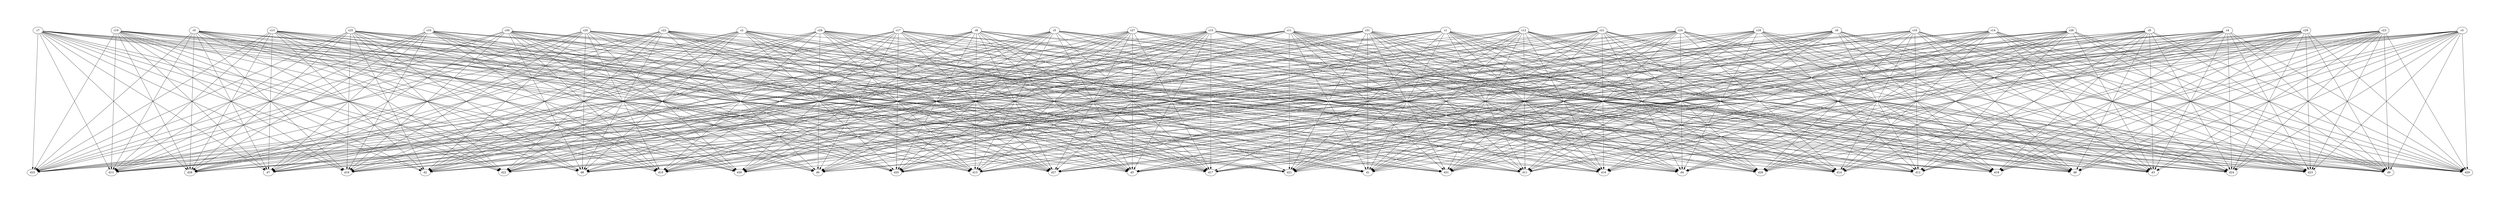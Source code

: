 digraph {
graph [pad="2", nodesep="5", ranksep="10"];
c0 -> d0;
c0 -> d7;
c0 -> d10;
c0 -> d12;
c0 -> d13;
c0 -> d15;
c0 -> d18;
c0 -> d19;
c0 -> d21;
c0 -> d22;
c0 -> d25;
c0 -> d28;
c0 -> d29;
c0 -> d30;
c0 -> d31;
c1 -> d1;
c1 -> d4;
c1 -> d7;
c1 -> d10;
c1 -> d11;
c1 -> d12;
c1 -> d14;
c1 -> d15;
c1 -> d16;
c1 -> d18;
c1 -> d21;
c1 -> d23;
c1 -> d25;
c1 -> d26;
c1 -> d28;
c2 -> d2;
c2 -> d5;
c2 -> d8;
c2 -> d11;
c2 -> d13;
c2 -> d15;
c2 -> d16;
c2 -> d17;
c2 -> d19;
c2 -> d20;
c2 -> d22;
c2 -> d26;
c2 -> d27;
c2 -> d28;
c2 -> d29;
c3 -> d3;
c3 -> d6;
c3 -> d9;
c3 -> d12;
c3 -> d14;
c3 -> d17;
c3 -> d18;
c3 -> d20;
c3 -> d21;
c3 -> d23;
c3 -> d24;
c3 -> d27;
c3 -> d28;
c3 -> d29;
c3 -> d30;
c4 -> d3;
c4 -> d4;
c4 -> d8;
c4 -> d9;
c4 -> d11;
c4 -> d14;
c4 -> d17;
c4 -> d18;
c4 -> d22;
c4 -> d23;
c4 -> d24;
c4 -> d25;
c4 -> d26;
c4 -> d27;
c4 -> d29;
c5 -> d0;
c5 -> d3;
c5 -> d5;
c5 -> d8;
c5 -> d10;
c5 -> d11;
c5 -> d14;
c5 -> d15;
c5 -> d17;
c5 -> d19;
c5 -> d20;
c5 -> d22;
c5 -> d24;
c5 -> d29;
c5 -> d30;
c6 -> d1;
c6 -> d6;
c6 -> d9;
c6 -> d11;
c6 -> d12;
c6 -> d15;
c6 -> d16;
c6 -> d18;
c6 -> d20;
c6 -> d21;
c6 -> d23;
c6 -> d24;
c6 -> d25;
c6 -> d30;
c6 -> d31;
c7 -> d2;
c7 -> d7;
c7 -> d8;
c7 -> d10;
c7 -> d13;
c7 -> d16;
c7 -> d17;
c7 -> d19;
c7 -> d21;
c7 -> d22;
c7 -> d24;
c7 -> d25;
c7 -> d26;
c7 -> d28;
c7 -> d31;
c8 -> d2;
c8 -> d4;
c8 -> d5;
c8 -> d7;
c8 -> d8;
c8 -> d15;
c8 -> d17;
c8 -> d20;
c8 -> d21;
c8 -> d22;
c8 -> d23;
c8 -> d26;
c8 -> d27;
c8 -> d29;
c8 -> d30;
c9 -> d2;
c9 -> d3;
c9 -> d4;
c9 -> d6;
c9 -> d7;
c9 -> d9;
c9 -> d12;
c9 -> d15;
c9 -> d17;
c9 -> d18;
c9 -> d20;
c9 -> d24;
c9 -> d26;
c9 -> d29;
c9 -> d31;
c10 -> d0;
c10 -> d3;
c10 -> d5;
c10 -> d7;
c10 -> d10;
c10 -> d13;
c10 -> d18;
c10 -> d19;
c10 -> d20;
c10 -> d21;
c10 -> d24;
c10 -> d25;
c10 -> d27;
c10 -> d28;
c10 -> d30;
c11 -> d1;
c11 -> d4;
c11 -> d6;
c11 -> d11;
c11 -> d14;
c11 -> d16;
c11 -> d19;
c11 -> d20;
c11 -> d21;
c11 -> d22;
c11 -> d25;
c11 -> d26;
c11 -> d28;
c11 -> d29;
c11 -> d31;
c12 -> d0;
c12 -> d1;
c12 -> d3;
c12 -> d6;
c12 -> d11;
c12 -> d12;
c12 -> d16;
c12 -> d17;
c12 -> d18;
c12 -> d19;
c12 -> d21;
c12 -> d25;
c12 -> d26;
c12 -> d30;
c12 -> d31;
c13 -> d0;
c13 -> d2;
c13 -> d3;
c13 -> d6;
c13 -> d7;
c13 -> d8;
c13 -> d11;
c13 -> d13;
c13 -> d16;
c13 -> d21;
c13 -> d22;
c13 -> d25;
c13 -> d27;
c13 -> d28;
c13 -> d30;
c14 -> d1;
c14 -> d3;
c14 -> d4;
c14 -> d7;
c14 -> d9;
c14 -> d14;
c14 -> d16;
c14 -> d17;
c14 -> d22;
c14 -> d23;
c14 -> d24;
c14 -> d26;
c14 -> d28;
c14 -> d29;
c14 -> d31;
c15 -> d0;
c15 -> d2;
c15 -> d5;
c15 -> d10;
c15 -> d15;
c15 -> d16;
c15 -> d17;
c15 -> d18;
c15 -> d20;
c15 -> d23;
c15 -> d24;
c15 -> d25;
c15 -> d27;
c15 -> d29;
c15 -> d30;
c16 -> d2;
c16 -> d3;
c16 -> d5;
c16 -> d6;
c16 -> d9;
c16 -> d12;
c16 -> d13;
c16 -> d14;
c16 -> d15;
c16 -> d16;
c16 -> d23;
c16 -> d26;
c16 -> d28;
c16 -> d29;
c16 -> d31;
c17 -> d0;
c17 -> d2;
c17 -> d5;
c17 -> d7;
c17 -> d9;
c17 -> d10;
c17 -> d12;
c17 -> d17;
c17 -> d20;
c17 -> d23;
c17 -> d26;
c17 -> d27;
c17 -> d28;
c17 -> d30;
c17 -> d31;
c18 -> d0;
c18 -> d1;
c18 -> d3;
c18 -> d4;
c18 -> d6;
c18 -> d10;
c18 -> d11;
c18 -> d12;
c18 -> d13;
c18 -> d18;
c18 -> d21;
c18 -> d24;
c18 -> d27;
c18 -> d29;
c18 -> d31;
c19 -> d1;
c19 -> d2;
c19 -> d4;
c19 -> d5;
c19 -> d7;
c19 -> d8;
c19 -> d11;
c19 -> d12;
c19 -> d13;
c19 -> d14;
c19 -> d19;
c19 -> d22;
c19 -> d25;
c19 -> d28;
c19 -> d30;
c20 -> d1;
c20 -> d2;
c20 -> d6;
c20 -> d7;
c20 -> d8;
c20 -> d9;
c20 -> d10;
c20 -> d11;
c20 -> d13;
c20 -> d19;
c20 -> d20;
c20 -> d24;
c20 -> d25;
c20 -> d27;
c20 -> d30;
c21 -> d1;
c21 -> d3;
c21 -> d4;
c21 -> d6;
c21 -> d8;
c21 -> d13;
c21 -> d14;
c21 -> d16;
c21 -> d19;
c21 -> d21;
c21 -> d24;
c21 -> d26;
c21 -> d27;
c21 -> d30;
c21 -> d31;
c22 -> d0;
c22 -> d2;
c22 -> d4;
c22 -> d5;
c22 -> d7;
c22 -> d8;
c22 -> d9;
c22 -> d14;
c22 -> d15;
c22 -> d17;
c22 -> d22;
c22 -> d25;
c22 -> d27;
c22 -> d28;
c22 -> d31;
c23 -> d0;
c23 -> d1;
c23 -> d3;
c23 -> d5;
c23 -> d6;
c23 -> d8;
c23 -> d9;
c23 -> d10;
c23 -> d12;
c23 -> d15;
c23 -> d18;
c23 -> d23;
c23 -> d24;
c23 -> d26;
c23 -> d29;
c24 -> d1;
c24 -> d4;
c24 -> d5;
c24 -> d6;
c24 -> d7;
c24 -> d10;
c24 -> d11;
c24 -> d13;
c24 -> d14;
c24 -> d18;
c24 -> d20;
c24 -> d21;
c24 -> d23;
c24 -> d24;
c24 -> d31;
c25 -> d1;
c25 -> d2;
c25 -> d4;
c25 -> d8;
c25 -> d10;
c25 -> d13;
c25 -> d15;
c25 -> d18;
c25 -> d19;
c25 -> d20;
c25 -> d22;
c25 -> d23;
c25 -> d25;
c25 -> d28;
c25 -> d31;
c26 -> d2;
c26 -> d3;
c26 -> d4;
c26 -> d5;
c26 -> d8;
c26 -> d9;
c26 -> d11;
c26 -> d12;
c26 -> d14;
c26 -> d16;
c26 -> d19;
c26 -> d21;
c26 -> d23;
c26 -> d26;
c26 -> d29;
c27 -> d0;
c27 -> d3;
c27 -> d4;
c27 -> d5;
c27 -> d6;
c27 -> d9;
c27 -> d10;
c27 -> d12;
c27 -> d13;
c27 -> d15;
c27 -> d17;
c27 -> d20;
c27 -> d22;
c27 -> d27;
c27 -> d30;
c28 -> d0;
c28 -> d1;
c28 -> d2;
c28 -> d3;
c28 -> d5;
c28 -> d9;
c28 -> d10;
c28 -> d14;
c28 -> d15;
c28 -> d16;
c28 -> d17;
c28 -> d19;
c28 -> d22;
c28 -> d27;
c28 -> d28;
c29 -> d0;
c29 -> d5;
c29 -> d6;
c29 -> d9;
c29 -> d11;
c29 -> d12;
c29 -> d14;
c29 -> d16;
c29 -> d18;
c29 -> d19;
c29 -> d22;
c29 -> d23;
c29 -> d24;
c29 -> d27;
c29 -> d29;
c30 -> d0;
c30 -> d1;
c30 -> d6;
c30 -> d7;
c30 -> d8;
c30 -> d10;
c30 -> d12;
c30 -> d13;
c30 -> d15;
c30 -> d17;
c30 -> d19;
c30 -> d20;
c30 -> d23;
c30 -> d25;
c30 -> d30;
c31 -> d0;
c31 -> d1;
c31 -> d2;
c31 -> d4;
c31 -> d7;
c31 -> d8;
c31 -> d9;
c31 -> d11;
c31 -> d13;
c31 -> d14;
c31 -> d16;
c31 -> d18;
c31 -> d21;
c31 -> d26;
c31 -> d31;
}
